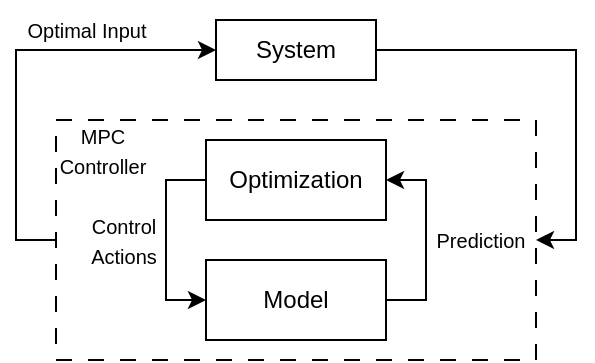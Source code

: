 <mxfile version="21.3.4" type="github">
  <diagram name="Página-1" id="qwl1IcfZls67ELvJ4X7s">
    <mxGraphModel dx="320" dy="175" grid="0" gridSize="10" guides="1" tooltips="1" connect="1" arrows="1" fold="1" page="1" pageScale="1" pageWidth="827" pageHeight="1169" math="0" shadow="0">
      <root>
        <mxCell id="0" />
        <mxCell id="1" parent="0" />
        <mxCell id="ik07vG9wPHbzTE4S57W--4" style="edgeStyle=orthogonalEdgeStyle;rounded=0;orthogonalLoop=1;jettySize=auto;html=1;entryX=1;entryY=0.5;entryDx=0;entryDy=0;exitX=1;exitY=0.5;exitDx=0;exitDy=0;" edge="1" parent="1" source="ik07vG9wPHbzTE4S57W--1" target="ik07vG9wPHbzTE4S57W--2">
          <mxGeometry relative="1" as="geometry">
            <Array as="points">
              <mxPoint x="540" y="85" />
              <mxPoint x="540" y="180" />
            </Array>
          </mxGeometry>
        </mxCell>
        <mxCell id="ik07vG9wPHbzTE4S57W--1" value="System" style="rounded=0;whiteSpace=wrap;html=1;" vertex="1" parent="1">
          <mxGeometry x="360" y="70" width="80" height="30" as="geometry" />
        </mxCell>
        <mxCell id="ik07vG9wPHbzTE4S57W--10" style="edgeStyle=orthogonalEdgeStyle;rounded=0;orthogonalLoop=1;jettySize=auto;html=1;entryX=0;entryY=0.5;entryDx=0;entryDy=0;exitX=0;exitY=0.5;exitDx=0;exitDy=0;" edge="1" parent="1" source="ik07vG9wPHbzTE4S57W--2" target="ik07vG9wPHbzTE4S57W--1">
          <mxGeometry relative="1" as="geometry">
            <Array as="points">
              <mxPoint x="260" y="180" />
              <mxPoint x="260" y="85" />
            </Array>
          </mxGeometry>
        </mxCell>
        <mxCell id="ik07vG9wPHbzTE4S57W--2" value="" style="rounded=0;whiteSpace=wrap;html=1;dashed=1;dashPattern=8 8;" vertex="1" parent="1">
          <mxGeometry x="280" y="120" width="240" height="120" as="geometry" />
        </mxCell>
        <mxCell id="ik07vG9wPHbzTE4S57W--8" style="edgeStyle=orthogonalEdgeStyle;rounded=0;orthogonalLoop=1;jettySize=auto;html=1;entryX=0;entryY=0.5;entryDx=0;entryDy=0;exitX=0;exitY=0.5;exitDx=0;exitDy=0;" edge="1" parent="1" source="ik07vG9wPHbzTE4S57W--5" target="ik07vG9wPHbzTE4S57W--6">
          <mxGeometry relative="1" as="geometry" />
        </mxCell>
        <mxCell id="ik07vG9wPHbzTE4S57W--5" value="Optimization" style="rounded=0;whiteSpace=wrap;html=1;" vertex="1" parent="1">
          <mxGeometry x="355" y="130" width="90" height="40" as="geometry" />
        </mxCell>
        <mxCell id="ik07vG9wPHbzTE4S57W--9" style="edgeStyle=orthogonalEdgeStyle;rounded=0;orthogonalLoop=1;jettySize=auto;html=1;entryX=1;entryY=0.5;entryDx=0;entryDy=0;exitX=1;exitY=0.5;exitDx=0;exitDy=0;" edge="1" parent="1" source="ik07vG9wPHbzTE4S57W--6" target="ik07vG9wPHbzTE4S57W--5">
          <mxGeometry relative="1" as="geometry" />
        </mxCell>
        <mxCell id="ik07vG9wPHbzTE4S57W--6" value="Model" style="rounded=0;whiteSpace=wrap;html=1;" vertex="1" parent="1">
          <mxGeometry x="355" y="190" width="90" height="40" as="geometry" />
        </mxCell>
        <mxCell id="ik07vG9wPHbzTE4S57W--11" value="&lt;font style=&quot;font-size: 10px;&quot;&gt;Optimal Input&lt;/font&gt;" style="text;html=1;align=center;verticalAlign=middle;resizable=0;points=[];autosize=1;strokeColor=none;fillColor=none;" vertex="1" parent="1">
          <mxGeometry x="255" y="60" width="80" height="30" as="geometry" />
        </mxCell>
        <mxCell id="ik07vG9wPHbzTE4S57W--12" value="&lt;font style=&quot;font-size: 10px;&quot;&gt;MPC&lt;br&gt;Controller&lt;/font&gt;" style="text;html=1;strokeColor=none;fillColor=none;align=center;verticalAlign=middle;whiteSpace=wrap;rounded=0;" vertex="1" parent="1">
          <mxGeometry x="280" y="120" width="47" height="30" as="geometry" />
        </mxCell>
        <mxCell id="ik07vG9wPHbzTE4S57W--13" value="&lt;font style=&quot;font-size: 10px;&quot;&gt;Control Actions&lt;/font&gt;" style="text;html=1;strokeColor=none;fillColor=none;align=center;verticalAlign=middle;whiteSpace=wrap;rounded=0;" vertex="1" parent="1">
          <mxGeometry x="294" y="170" width="40" height="20" as="geometry" />
        </mxCell>
        <mxCell id="ik07vG9wPHbzTE4S57W--14" value="&lt;font style=&quot;font-size: 10px;&quot;&gt;Prediction&lt;/font&gt;" style="text;html=1;strokeColor=none;fillColor=none;align=center;verticalAlign=middle;whiteSpace=wrap;rounded=0;" vertex="1" parent="1">
          <mxGeometry x="465" y="168.75" width="55" height="22.5" as="geometry" />
        </mxCell>
      </root>
    </mxGraphModel>
  </diagram>
</mxfile>
